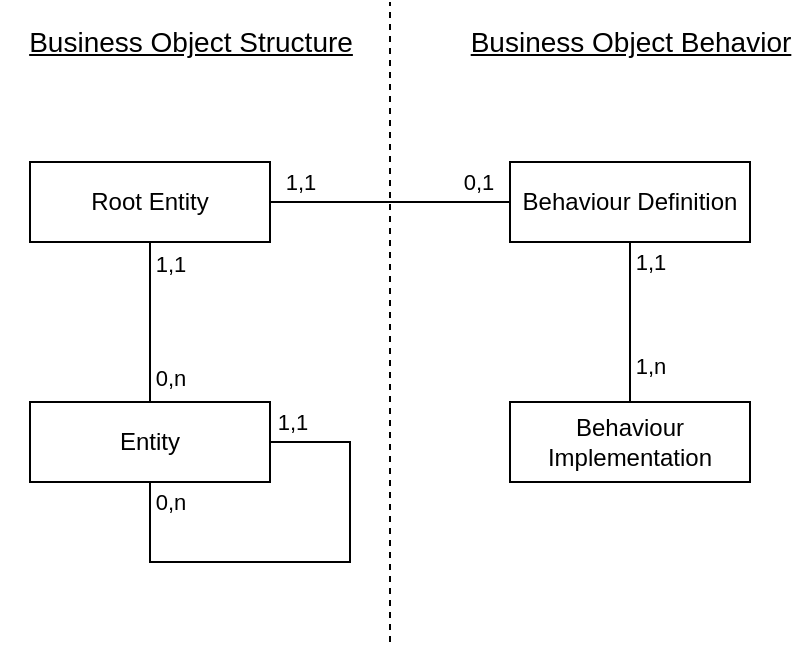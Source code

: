 <mxfile version="20.8.16" type="device"><diagram name="Page-1" id="bpGA1hU0YATw_MQoh9qR"><mxGraphModel dx="1219" dy="1194" grid="1" gridSize="10" guides="1" tooltips="1" connect="1" arrows="1" fold="1" page="1" pageScale="1" pageWidth="827" pageHeight="1169" math="0" shadow="0"><root><mxCell id="0"/><mxCell id="1" parent="0"/><mxCell id="DrxpY6p675qUrllZ9Cba-8" style="edgeStyle=orthogonalEdgeStyle;rounded=0;orthogonalLoop=1;jettySize=auto;html=1;exitX=1;exitY=0.5;exitDx=0;exitDy=0;entryX=0;entryY=0.5;entryDx=0;entryDy=0;endArrow=none;endFill=0;" edge="1" parent="1" source="zqUyJt_jrpCp3gBTYnJX-1" target="DrxpY6p675qUrllZ9Cba-7"><mxGeometry relative="1" as="geometry"/></mxCell><mxCell id="DrxpY6p675qUrllZ9Cba-9" value="1,1" style="edgeLabel;html=1;align=center;verticalAlign=middle;resizable=0;points=[];" vertex="1" connectable="0" parent="DrxpY6p675qUrllZ9Cba-8"><mxGeometry x="-0.75" y="-2" relative="1" as="geometry"><mxPoint y="-12" as="offset"/></mxGeometry></mxCell><mxCell id="DrxpY6p675qUrllZ9Cba-10" value="0,1" style="edgeLabel;html=1;align=center;verticalAlign=middle;resizable=0;points=[];" vertex="1" connectable="0" parent="DrxpY6p675qUrllZ9Cba-8"><mxGeometry x="0.733" y="1" relative="1" as="geometry"><mxPoint y="-9" as="offset"/></mxGeometry></mxCell><mxCell id="zqUyJt_jrpCp3gBTYnJX-1" value="Root Entity" style="whiteSpace=wrap;html=1;align=center;" parent="1" vertex="1"><mxGeometry x="160" y="160" width="120" height="40" as="geometry"/></mxCell><mxCell id="zqUyJt_jrpCp3gBTYnJX-3" style="edgeStyle=orthogonalEdgeStyle;rounded=0;orthogonalLoop=1;jettySize=auto;html=1;entryX=0.5;entryY=1;entryDx=0;entryDy=0;endArrow=none;endFill=0;" parent="1" source="zqUyJt_jrpCp3gBTYnJX-2" target="zqUyJt_jrpCp3gBTYnJX-1" edge="1"><mxGeometry relative="1" as="geometry"/></mxCell><mxCell id="DrxpY6p675qUrllZ9Cba-2" value="1,1" style="edgeLabel;html=1;align=center;verticalAlign=middle;resizable=0;points=[];" vertex="1" connectable="0" parent="zqUyJt_jrpCp3gBTYnJX-3"><mxGeometry x="0.725" relative="1" as="geometry"><mxPoint x="10" as="offset"/></mxGeometry></mxCell><mxCell id="DrxpY6p675qUrllZ9Cba-3" value="0,n" style="edgeLabel;html=1;align=center;verticalAlign=middle;resizable=0;points=[];" vertex="1" connectable="0" parent="zqUyJt_jrpCp3gBTYnJX-3"><mxGeometry x="-0.7" y="2" relative="1" as="geometry"><mxPoint x="12" as="offset"/></mxGeometry></mxCell><mxCell id="zqUyJt_jrpCp3gBTYnJX-2" value="Entity" style="whiteSpace=wrap;html=1;align=center;" parent="1" vertex="1"><mxGeometry x="160" y="280" width="120" height="40" as="geometry"/></mxCell><mxCell id="zqUyJt_jrpCp3gBTYnJX-4" style="edgeStyle=orthogonalEdgeStyle;rounded=0;orthogonalLoop=1;jettySize=auto;html=1;entryX=0.5;entryY=1;entryDx=0;entryDy=0;endArrow=none;endFill=0;" parent="1" source="zqUyJt_jrpCp3gBTYnJX-2" target="zqUyJt_jrpCp3gBTYnJX-2" edge="1"><mxGeometry relative="1" as="geometry"><Array as="points"><mxPoint x="320" y="300"/><mxPoint x="320" y="360"/><mxPoint x="220" y="360"/></Array></mxGeometry></mxCell><mxCell id="DrxpY6p675qUrllZ9Cba-5" value="1,1" style="edgeLabel;html=1;align=center;verticalAlign=middle;resizable=0;points=[];" vertex="1" connectable="0" parent="zqUyJt_jrpCp3gBTYnJX-4"><mxGeometry x="-0.908" y="2" relative="1" as="geometry"><mxPoint y="-8" as="offset"/></mxGeometry></mxCell><mxCell id="DrxpY6p675qUrllZ9Cba-6" value="0,n" style="edgeLabel;html=1;align=center;verticalAlign=middle;resizable=0;points=[];" vertex="1" connectable="0" parent="zqUyJt_jrpCp3gBTYnJX-4"><mxGeometry x="0.883" y="1" relative="1" as="geometry"><mxPoint x="11" y="-4" as="offset"/></mxGeometry></mxCell><mxCell id="DrxpY6p675qUrllZ9Cba-12" style="edgeStyle=orthogonalEdgeStyle;rounded=0;orthogonalLoop=1;jettySize=auto;html=1;exitX=0.5;exitY=1;exitDx=0;exitDy=0;entryX=0.5;entryY=0;entryDx=0;entryDy=0;endArrow=none;endFill=0;" edge="1" parent="1" source="DrxpY6p675qUrllZ9Cba-7" target="DrxpY6p675qUrllZ9Cba-11"><mxGeometry relative="1" as="geometry"><Array as="points"><mxPoint x="460" y="250"/><mxPoint x="460" y="250"/></Array></mxGeometry></mxCell><mxCell id="DrxpY6p675qUrllZ9Cba-13" value="1,1" style="edgeLabel;html=1;align=center;verticalAlign=middle;resizable=0;points=[];" vertex="1" connectable="0" parent="DrxpY6p675qUrllZ9Cba-12"><mxGeometry x="-0.8" relative="1" as="geometry"><mxPoint x="10" y="2" as="offset"/></mxGeometry></mxCell><mxCell id="DrxpY6p675qUrllZ9Cba-14" value="1,n" style="edgeLabel;html=1;align=center;verticalAlign=middle;resizable=0;points=[];" vertex="1" connectable="0" parent="DrxpY6p675qUrllZ9Cba-12"><mxGeometry x="0.817" y="-1" relative="1" as="geometry"><mxPoint x="11" y="-11" as="offset"/></mxGeometry></mxCell><mxCell id="DrxpY6p675qUrllZ9Cba-7" value="Behaviour Definition" style="whiteSpace=wrap;html=1;align=center;" vertex="1" parent="1"><mxGeometry x="400" y="160" width="120" height="40" as="geometry"/></mxCell><mxCell id="DrxpY6p675qUrllZ9Cba-11" value="Behaviour Implementation" style="whiteSpace=wrap;html=1;align=center;" vertex="1" parent="1"><mxGeometry x="400" y="280" width="120" height="40" as="geometry"/></mxCell><mxCell id="DrxpY6p675qUrllZ9Cba-16" value="" style="endArrow=none;dashed=1;html=1;rounded=0;" edge="1" parent="1"><mxGeometry width="50" height="50" relative="1" as="geometry"><mxPoint x="340" y="400" as="sourcePoint"/><mxPoint x="340" y="80" as="targetPoint"/></mxGeometry></mxCell><mxCell id="DrxpY6p675qUrllZ9Cba-17" value="&lt;font style=&quot;font-size: 14px;&quot;&gt;&lt;u&gt;Business Object Structure&lt;/u&gt;&lt;/font&gt;" style="text;html=1;align=center;verticalAlign=middle;resizable=0;points=[];autosize=1;strokeColor=none;fillColor=none;" vertex="1" parent="1"><mxGeometry x="145" y="85" width="190" height="30" as="geometry"/></mxCell><mxCell id="DrxpY6p675qUrllZ9Cba-18" value="&lt;font style=&quot;font-size: 14px;&quot;&gt;&lt;u&gt;Business Object Behavior&lt;/u&gt;&lt;/font&gt;" style="text;html=1;align=center;verticalAlign=middle;resizable=0;points=[];autosize=1;strokeColor=none;fillColor=none;" vertex="1" parent="1"><mxGeometry x="370" y="85" width="180" height="30" as="geometry"/></mxCell></root></mxGraphModel></diagram></mxfile>